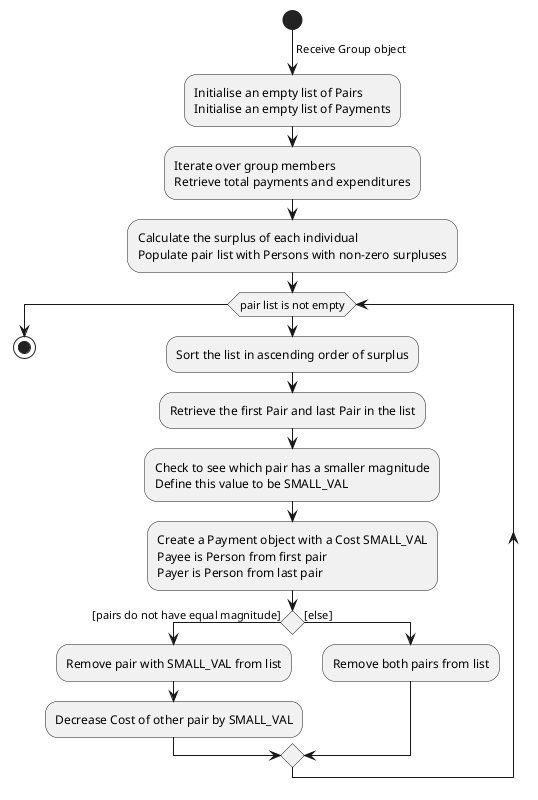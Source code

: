 @startuml
start
-> Receive Group object;
:Initialise an empty list of Pairs
Initialise an empty list of Payments;

:Iterate over group members
Retrieve total payments and expenditures;

:Calculate the surplus of each individual
Populate pair list with Persons with non-zero surpluses;

while (pair list is not empty)
:Sort the list in ascending order of surplus;
:Retrieve the first Pair and last Pair in the list;
:Check to see which pair has a smaller magnitude
Define this value to be SMALL_VAL;
:Create a Payment object with a Cost SMALL_VAL
Payee is Person from first pair
Payer is Person from last pair;
    if () then ([pairs do not have equal magnitude])
    :Remove pair with SMALL_VAL from list;
    :Decrease Cost of other pair by SMALL_VAL;
    else ([else])
    :Remove both pairs from list;
    endif
endwhile
stop
@enduml
